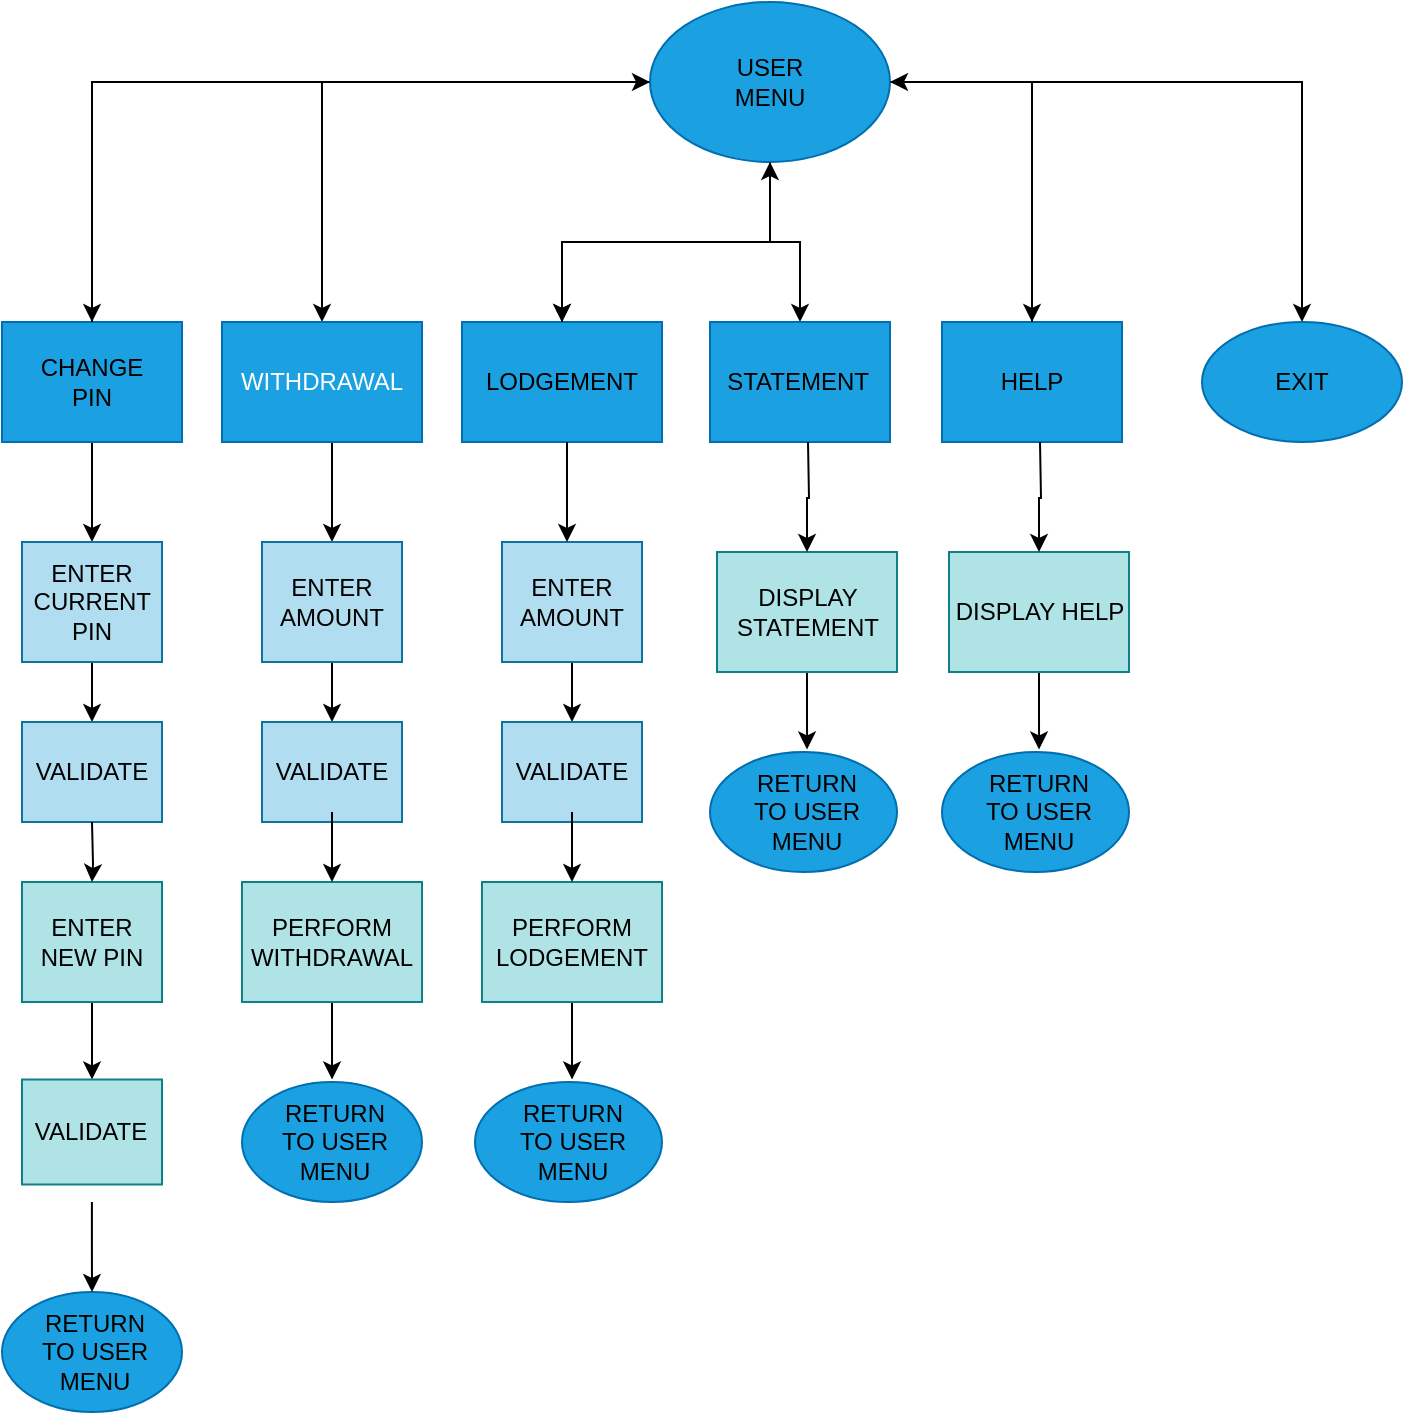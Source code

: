 <mxfile>
    <diagram id="5lt3bvV30V9F4hI_YbiB" name="Page-1">
        <mxGraphModel dx="834" dy="528" grid="1" gridSize="10" guides="1" tooltips="1" connect="1" arrows="1" fold="1" page="1" pageScale="1" pageWidth="827" pageHeight="1169" math="0" shadow="0">
            <root>
                <mxCell id="0"/>
                <mxCell id="1" parent="0"/>
                <mxCell id="90" value="" style="ellipse;whiteSpace=wrap;html=1;rounded=0;fontColor=#ffffff;fillColor=#1ba1e2;strokeColor=#006EAF;" vertex="1" parent="1">
                    <mxGeometry x="150" y="560" width="90" height="60" as="geometry"/>
                </mxCell>
                <mxCell id="8" value="" style="edgeStyle=orthogonalEdgeStyle;rounded=0;orthogonalLoop=1;jettySize=auto;html=1;" edge="1" parent="1" source="2" target="7">
                    <mxGeometry relative="1" as="geometry"/>
                </mxCell>
                <mxCell id="10" value="" style="edgeStyle=orthogonalEdgeStyle;rounded=0;orthogonalLoop=1;jettySize=auto;html=1;" edge="1" parent="1" source="2" target="9">
                    <mxGeometry relative="1" as="geometry"/>
                </mxCell>
                <mxCell id="12" value="" style="edgeStyle=orthogonalEdgeStyle;rounded=0;orthogonalLoop=1;jettySize=auto;html=1;" edge="1" parent="1" source="2" target="11">
                    <mxGeometry relative="1" as="geometry"/>
                </mxCell>
                <mxCell id="13" value="" style="edgeStyle=orthogonalEdgeStyle;rounded=0;orthogonalLoop=1;jettySize=auto;html=1;" edge="1" parent="1" source="2" target="11">
                    <mxGeometry relative="1" as="geometry"/>
                </mxCell>
                <mxCell id="15" value="" style="edgeStyle=orthogonalEdgeStyle;rounded=0;orthogonalLoop=1;jettySize=auto;html=1;" edge="1" parent="1" source="2" target="14">
                    <mxGeometry relative="1" as="geometry"/>
                </mxCell>
                <mxCell id="21" value="" style="edgeStyle=orthogonalEdgeStyle;rounded=0;orthogonalLoop=1;jettySize=auto;html=1;" edge="1" parent="1" source="2" target="20">
                    <mxGeometry relative="1" as="geometry"/>
                </mxCell>
                <mxCell id="28" value="" style="edgeStyle=orthogonalEdgeStyle;rounded=0;orthogonalLoop=1;jettySize=auto;html=1;" edge="1" parent="1" source="2" target="27">
                    <mxGeometry relative="1" as="geometry"/>
                </mxCell>
                <mxCell id="2" value="" style="ellipse;whiteSpace=wrap;html=1;fillColor=#1ba1e2;strokeColor=#006EAF;fontColor=#ffffff;" vertex="1" parent="1">
                    <mxGeometry x="354" y="20" width="120" height="80" as="geometry"/>
                </mxCell>
                <mxCell id="3" value="USER MENU" style="text;html=1;strokeColor=none;fillColor=none;align=center;verticalAlign=middle;whiteSpace=wrap;rounded=0;" vertex="1" parent="1">
                    <mxGeometry x="394" y="50" width="40" height="20" as="geometry"/>
                </mxCell>
                <mxCell id="38" value="" style="edgeStyle=orthogonalEdgeStyle;rounded=0;orthogonalLoop=1;jettySize=auto;html=1;" edge="1" parent="1" source="7" target="37">
                    <mxGeometry relative="1" as="geometry"/>
                </mxCell>
                <mxCell id="7" value="" style="whiteSpace=wrap;html=1;fontColor=#ffffff;strokeColor=#006EAF;fillColor=#1ba1e2;" vertex="1" parent="1">
                    <mxGeometry x="30" y="180" width="90" height="60" as="geometry"/>
                </mxCell>
                <mxCell id="89" value="" style="edgeStyle=orthogonalEdgeStyle;rounded=0;orthogonalLoop=1;jettySize=auto;html=1;fontColor=#000000;entryX=0.5;entryY=0;entryDx=0;entryDy=0;" edge="1" parent="1" source="9" target="72">
                    <mxGeometry relative="1" as="geometry">
                        <Array as="points">
                            <mxPoint x="200" y="240"/>
                            <mxPoint x="200" y="240"/>
                        </Array>
                    </mxGeometry>
                </mxCell>
                <mxCell id="9" value="WITHDRAWAL" style="whiteSpace=wrap;html=1;fontColor=#ffffff;strokeColor=#006EAF;fillColor=#1ba1e2;" vertex="1" parent="1">
                    <mxGeometry x="140" y="180" width="100" height="60" as="geometry"/>
                </mxCell>
                <mxCell id="11" value="" style="whiteSpace=wrap;html=1;fontColor=#ffffff;strokeColor=#006EAF;fillColor=#1ba1e2;" vertex="1" parent="1">
                    <mxGeometry x="260" y="180" width="100" height="60" as="geometry"/>
                </mxCell>
                <mxCell id="14" value="" style="whiteSpace=wrap;html=1;fontColor=#ffffff;strokeColor=#006EAF;fillColor=#1ba1e2;" vertex="1" parent="1">
                    <mxGeometry x="384" y="180" width="90" height="60" as="geometry"/>
                </mxCell>
                <mxCell id="31" value="" style="edgeStyle=orthogonalEdgeStyle;rounded=0;orthogonalLoop=1;jettySize=auto;html=1;entryX=0;entryY=0.5;entryDx=0;entryDy=0;" edge="1" parent="1" target="2">
                    <mxGeometry relative="1" as="geometry">
                        <mxPoint x="75" y="180" as="sourcePoint"/>
                        <mxPoint x="350" y="60" as="targetPoint"/>
                        <Array as="points">
                            <mxPoint x="75" y="60"/>
                        </Array>
                    </mxGeometry>
                </mxCell>
                <mxCell id="16" value="CHANGE PIN" style="text;html=1;strokeColor=none;fillColor=none;align=center;verticalAlign=middle;whiteSpace=wrap;rounded=0;" vertex="1" parent="1">
                    <mxGeometry x="55" y="190" width="40" height="40" as="geometry"/>
                </mxCell>
                <mxCell id="33" value="" style="edgeStyle=orthogonalEdgeStyle;rounded=0;orthogonalLoop=1;jettySize=auto;html=1;entryX=0.5;entryY=1;entryDx=0;entryDy=0;" edge="1" parent="1" target="2">
                    <mxGeometry relative="1" as="geometry">
                        <mxPoint x="310" y="180" as="sourcePoint"/>
                        <mxPoint x="310" y="140" as="targetPoint"/>
                        <Array as="points">
                            <mxPoint x="310" y="140"/>
                            <mxPoint x="414" y="140"/>
                        </Array>
                    </mxGeometry>
                </mxCell>
                <mxCell id="18" value="LODGEMENT" style="text;html=1;strokeColor=none;fillColor=none;align=center;verticalAlign=middle;whiteSpace=wrap;rounded=0;" vertex="1" parent="1">
                    <mxGeometry x="290" y="200" width="40" height="20" as="geometry"/>
                </mxCell>
                <mxCell id="19" value="STATEMENT" style="text;html=1;strokeColor=none;fillColor=none;align=center;verticalAlign=middle;whiteSpace=wrap;rounded=0;" vertex="1" parent="1">
                    <mxGeometry x="408" y="200" width="40" height="20" as="geometry"/>
                </mxCell>
                <mxCell id="20" value="" style="whiteSpace=wrap;html=1;fontColor=#ffffff;strokeColor=#006EAF;fillColor=#1ba1e2;" vertex="1" parent="1">
                    <mxGeometry x="500" y="180" width="90" height="60" as="geometry"/>
                </mxCell>
                <mxCell id="36" value="" style="edgeStyle=orthogonalEdgeStyle;rounded=0;orthogonalLoop=1;jettySize=auto;html=1;entryX=1;entryY=0.5;entryDx=0;entryDy=0;" edge="1" parent="1" target="2">
                    <mxGeometry relative="1" as="geometry">
                        <mxPoint x="545" y="180" as="sourcePoint"/>
                        <mxPoint x="480" y="60" as="targetPoint"/>
                        <Array as="points">
                            <mxPoint x="545" y="60"/>
                        </Array>
                    </mxGeometry>
                </mxCell>
                <mxCell id="23" value="HELP" style="text;html=1;strokeColor=none;fillColor=none;align=center;verticalAlign=middle;whiteSpace=wrap;rounded=0;" vertex="1" parent="1">
                    <mxGeometry x="525" y="200" width="40" height="20" as="geometry"/>
                </mxCell>
                <mxCell id="27" value="" style="ellipse;whiteSpace=wrap;html=1;fontColor=#ffffff;strokeColor=#006EAF;fillColor=#1ba1e2;" vertex="1" parent="1">
                    <mxGeometry x="630" y="180" width="100" height="60" as="geometry"/>
                </mxCell>
                <mxCell id="29" value="EXIT" style="text;html=1;strokeColor=none;fillColor=none;align=center;verticalAlign=middle;whiteSpace=wrap;rounded=0;" vertex="1" parent="1">
                    <mxGeometry x="660" y="200" width="40" height="20" as="geometry"/>
                </mxCell>
                <mxCell id="41" value="" style="edgeStyle=orthogonalEdgeStyle;rounded=0;orthogonalLoop=1;jettySize=auto;html=1;fontColor=#000000;" edge="1" parent="1" source="37" target="40">
                    <mxGeometry relative="1" as="geometry"/>
                </mxCell>
                <mxCell id="37" value="" style="whiteSpace=wrap;html=1;strokeColor=#10739e;fillColor=#b1ddf0;" vertex="1" parent="1">
                    <mxGeometry x="40" y="290" width="70" height="60" as="geometry"/>
                </mxCell>
                <mxCell id="39" value="ENTER CURRENT PIN" style="text;html=1;strokeColor=none;fillColor=none;align=center;verticalAlign=middle;whiteSpace=wrap;rounded=0;fontColor=#000000;" vertex="1" parent="1">
                    <mxGeometry x="55" y="300" width="40" height="40" as="geometry"/>
                </mxCell>
                <mxCell id="57" value="" style="group" vertex="1" connectable="0" parent="1">
                    <mxGeometry x="40" y="380" width="80" height="50" as="geometry"/>
                </mxCell>
                <mxCell id="40" value="" style="whiteSpace=wrap;html=1;strokeColor=#10739e;fillColor=#b1ddf0;" vertex="1" parent="57">
                    <mxGeometry width="70" height="50" as="geometry"/>
                </mxCell>
                <mxCell id="42" value="VALIDATE" style="text;html=1;strokeColor=none;fillColor=none;align=center;verticalAlign=middle;whiteSpace=wrap;rounded=0;fontColor=#000000;" vertex="1" parent="57">
                    <mxGeometry x="15" y="5" width="40" height="40" as="geometry"/>
                </mxCell>
                <mxCell id="66" value="" style="edgeStyle=orthogonalEdgeStyle;rounded=0;orthogonalLoop=1;jettySize=auto;html=1;fontColor=#000000;" edge="1" parent="1" source="59" target="65">
                    <mxGeometry relative="1" as="geometry"/>
                </mxCell>
                <mxCell id="59" value="ENTER&lt;br&gt;NEW PIN" style="whiteSpace=wrap;html=1;rounded=0;fillColor=#b0e3e6;strokeColor=#0e8088;fontColor=#000000;" vertex="1" parent="1">
                    <mxGeometry x="40" y="460" width="70" height="60" as="geometry"/>
                </mxCell>
                <mxCell id="60" value="" style="edgeStyle=orthogonalEdgeStyle;rounded=0;orthogonalLoop=1;jettySize=auto;html=1;fontColor=#000000;" edge="1" parent="1" target="59">
                    <mxGeometry relative="1" as="geometry">
                        <mxPoint x="75" y="430" as="sourcePoint"/>
                    </mxGeometry>
                </mxCell>
                <mxCell id="67" value="" style="group" vertex="1" connectable="0" parent="1">
                    <mxGeometry x="40" y="550" width="80" height="70" as="geometry"/>
                </mxCell>
                <mxCell id="65" value="" style="whiteSpace=wrap;html=1;rounded=0;fontColor=#000000;strokeColor=#0e8088;fillColor=#b0e3e6;" vertex="1" parent="67">
                    <mxGeometry y="8.75" width="70" height="52.5" as="geometry"/>
                </mxCell>
                <mxCell id="63" value="VALIDATE" style="text;html=1;strokeColor=none;fillColor=none;align=center;verticalAlign=middle;whiteSpace=wrap;rounded=0;fontColor=#000000;" vertex="1" parent="67">
                    <mxGeometry x="23.333" width="23.333" height="70" as="geometry"/>
                </mxCell>
                <mxCell id="68" value="" style="ellipse;whiteSpace=wrap;html=1;rounded=0;fontColor=#ffffff;fillColor=#1ba1e2;strokeColor=#006EAF;" vertex="1" parent="1">
                    <mxGeometry x="30" y="665" width="90" height="60" as="geometry"/>
                </mxCell>
                <mxCell id="69" value="" style="edgeStyle=orthogonalEdgeStyle;rounded=0;orthogonalLoop=1;jettySize=auto;html=1;fontColor=#000000;" edge="1" parent="1" source="63" target="68">
                    <mxGeometry relative="1" as="geometry"/>
                </mxCell>
                <mxCell id="70" value="RETURN TO USER MENU" style="text;html=1;strokeColor=none;fillColor=none;align=center;verticalAlign=middle;whiteSpace=wrap;rounded=0;" vertex="1" parent="1">
                    <mxGeometry x="43" y="685" width="67" height="20" as="geometry"/>
                </mxCell>
                <mxCell id="71" value="" style="edgeStyle=orthogonalEdgeStyle;rounded=0;orthogonalLoop=1;jettySize=auto;html=1;fontColor=#000000;" edge="1" parent="1" source="72" target="75">
                    <mxGeometry relative="1" as="geometry"/>
                </mxCell>
                <mxCell id="72" value="" style="whiteSpace=wrap;html=1;strokeColor=#10739e;fillColor=#b1ddf0;" vertex="1" parent="1">
                    <mxGeometry x="160" y="290" width="70" height="60" as="geometry"/>
                </mxCell>
                <mxCell id="73" value="ENTER AMOUNT" style="text;html=1;strokeColor=none;fillColor=none;align=center;verticalAlign=middle;whiteSpace=wrap;rounded=0;fontColor=#000000;" vertex="1" parent="1">
                    <mxGeometry x="175" y="300" width="40" height="40" as="geometry"/>
                </mxCell>
                <mxCell id="74" value="" style="group" vertex="1" connectable="0" parent="1">
                    <mxGeometry x="160" y="380" width="80" height="50" as="geometry"/>
                </mxCell>
                <mxCell id="75" value="" style="whiteSpace=wrap;html=1;strokeColor=#10739e;fillColor=#b1ddf0;" vertex="1" parent="74">
                    <mxGeometry width="70" height="50" as="geometry"/>
                </mxCell>
                <mxCell id="76" value="VALIDATE" style="text;html=1;strokeColor=none;fillColor=none;align=center;verticalAlign=middle;whiteSpace=wrap;rounded=0;fontColor=#000000;" vertex="1" parent="74">
                    <mxGeometry x="15" y="5" width="40" height="40" as="geometry"/>
                </mxCell>
                <mxCell id="77" value="" style="edgeStyle=orthogonalEdgeStyle;rounded=0;orthogonalLoop=1;jettySize=auto;html=1;fontColor=#000000;" edge="1" parent="1" source="78">
                    <mxGeometry relative="1" as="geometry">
                        <mxPoint x="195.029" y="558.75" as="targetPoint"/>
                    </mxGeometry>
                </mxCell>
                <mxCell id="78" value="PERFORM&lt;br&gt;WITHDRAWAL" style="whiteSpace=wrap;html=1;rounded=0;fillColor=#b0e3e6;strokeColor=#0e8088;fontColor=#000000;" vertex="1" parent="1">
                    <mxGeometry x="150" y="460" width="90" height="60" as="geometry"/>
                </mxCell>
                <mxCell id="79" value="" style="edgeStyle=orthogonalEdgeStyle;rounded=0;orthogonalLoop=1;jettySize=auto;html=1;fontColor=#000000;" edge="1" parent="1" source="76" target="78">
                    <mxGeometry relative="1" as="geometry"/>
                </mxCell>
                <mxCell id="84" value="RETURN TO USER MENU" style="text;html=1;strokeColor=none;fillColor=none;align=center;verticalAlign=middle;whiteSpace=wrap;rounded=0;" vertex="1" parent="1">
                    <mxGeometry x="163" y="580" width="67" height="20" as="geometry"/>
                </mxCell>
                <mxCell id="96" value="" style="ellipse;whiteSpace=wrap;html=1;rounded=0;fontColor=#ffffff;fillColor=#1ba1e2;strokeColor=#006EAF;" vertex="1" parent="1">
                    <mxGeometry x="266.5" y="560" width="93.5" height="60" as="geometry"/>
                </mxCell>
                <mxCell id="97" value="" style="edgeStyle=orthogonalEdgeStyle;rounded=0;orthogonalLoop=1;jettySize=auto;html=1;fontColor=#000000;" edge="1" parent="1" source="98" target="101">
                    <mxGeometry relative="1" as="geometry"/>
                </mxCell>
                <mxCell id="98" value="" style="whiteSpace=wrap;html=1;strokeColor=#10739e;fillColor=#b1ddf0;" vertex="1" parent="1">
                    <mxGeometry x="280" y="290" width="70" height="60" as="geometry"/>
                </mxCell>
                <mxCell id="99" value="ENTER AMOUNT" style="text;html=1;strokeColor=none;fillColor=none;align=center;verticalAlign=middle;whiteSpace=wrap;rounded=0;fontColor=#000000;" vertex="1" parent="1">
                    <mxGeometry x="295" y="300" width="40" height="40" as="geometry"/>
                </mxCell>
                <mxCell id="100" value="" style="group" vertex="1" connectable="0" parent="1">
                    <mxGeometry x="280" y="380" width="80" height="50" as="geometry"/>
                </mxCell>
                <mxCell id="101" value="" style="whiteSpace=wrap;html=1;strokeColor=#10739e;fillColor=#b1ddf0;" vertex="1" parent="100">
                    <mxGeometry width="70" height="50" as="geometry"/>
                </mxCell>
                <mxCell id="102" value="VALIDATE" style="text;html=1;strokeColor=none;fillColor=none;align=center;verticalAlign=middle;whiteSpace=wrap;rounded=0;fontColor=#000000;" vertex="1" parent="100">
                    <mxGeometry x="15" y="5" width="40" height="40" as="geometry"/>
                </mxCell>
                <mxCell id="103" value="" style="edgeStyle=orthogonalEdgeStyle;rounded=0;orthogonalLoop=1;jettySize=auto;html=1;fontColor=#000000;" edge="1" parent="1" source="104">
                    <mxGeometry relative="1" as="geometry">
                        <mxPoint x="315.029" y="558.75" as="targetPoint"/>
                    </mxGeometry>
                </mxCell>
                <mxCell id="104" value="PERFORM&lt;br&gt;LODGEMENT" style="whiteSpace=wrap;html=1;rounded=0;fillColor=#b0e3e6;strokeColor=#0e8088;fontColor=#000000;" vertex="1" parent="1">
                    <mxGeometry x="270" y="460" width="90" height="60" as="geometry"/>
                </mxCell>
                <mxCell id="105" value="" style="edgeStyle=orthogonalEdgeStyle;rounded=0;orthogonalLoop=1;jettySize=auto;html=1;fontColor=#000000;" edge="1" parent="1" source="102" target="104">
                    <mxGeometry relative="1" as="geometry"/>
                </mxCell>
                <mxCell id="106" value="RETURN TO USER MENU" style="text;html=1;strokeColor=none;fillColor=none;align=center;verticalAlign=middle;whiteSpace=wrap;rounded=0;" vertex="1" parent="1">
                    <mxGeometry x="281.5" y="580" width="67" height="20" as="geometry"/>
                </mxCell>
                <mxCell id="107" style="edgeStyle=orthogonalEdgeStyle;rounded=0;orthogonalLoop=1;jettySize=auto;html=1;exitX=0.5;exitY=1;exitDx=0;exitDy=0;fontColor=#000000;" edge="1" parent="1" source="106" target="106">
                    <mxGeometry relative="1" as="geometry"/>
                </mxCell>
                <mxCell id="108" value="" style="edgeStyle=orthogonalEdgeStyle;rounded=0;orthogonalLoop=1;jettySize=auto;html=1;fontColor=#000000;entryX=0.5;entryY=0;entryDx=0;entryDy=0;" edge="1" parent="1">
                    <mxGeometry relative="1" as="geometry">
                        <mxPoint x="312.5" y="240" as="sourcePoint"/>
                        <mxPoint x="312.5" y="290" as="targetPoint"/>
                        <Array as="points">
                            <mxPoint x="313" y="240"/>
                        </Array>
                    </mxGeometry>
                </mxCell>
                <mxCell id="109" value="" style="ellipse;whiteSpace=wrap;html=1;rounded=0;fontColor=#ffffff;fillColor=#1ba1e2;strokeColor=#006EAF;" vertex="1" parent="1">
                    <mxGeometry x="384" y="395" width="93.5" height="60" as="geometry"/>
                </mxCell>
                <mxCell id="110" value="" style="edgeStyle=orthogonalEdgeStyle;rounded=0;orthogonalLoop=1;jettySize=auto;html=1;fontColor=#000000;" edge="1" parent="1" source="111">
                    <mxGeometry relative="1" as="geometry">
                        <mxPoint x="432.529" y="393.75" as="targetPoint"/>
                    </mxGeometry>
                </mxCell>
                <mxCell id="111" value="DISPLAY STATEMENT" style="whiteSpace=wrap;html=1;rounded=0;fillColor=#b0e3e6;strokeColor=#0e8088;fontColor=#000000;" vertex="1" parent="1">
                    <mxGeometry x="387.5" y="295" width="90" height="60" as="geometry"/>
                </mxCell>
                <mxCell id="112" value="" style="edgeStyle=orthogonalEdgeStyle;rounded=0;orthogonalLoop=1;jettySize=auto;html=1;fontColor=#000000;" edge="1" parent="1" target="111">
                    <mxGeometry relative="1" as="geometry">
                        <mxPoint x="433" y="240" as="sourcePoint"/>
                    </mxGeometry>
                </mxCell>
                <mxCell id="113" value="RETURN TO USER MENU" style="text;html=1;strokeColor=none;fillColor=none;align=center;verticalAlign=middle;whiteSpace=wrap;rounded=0;" vertex="1" parent="1">
                    <mxGeometry x="399" y="415" width="67" height="20" as="geometry"/>
                </mxCell>
                <mxCell id="114" style="edgeStyle=orthogonalEdgeStyle;rounded=0;orthogonalLoop=1;jettySize=auto;html=1;exitX=0.5;exitY=1;exitDx=0;exitDy=0;fontColor=#000000;" edge="1" parent="1" source="113" target="113">
                    <mxGeometry relative="1" as="geometry"/>
                </mxCell>
                <mxCell id="115" value="" style="ellipse;whiteSpace=wrap;html=1;rounded=0;fontColor=#ffffff;fillColor=#1ba1e2;strokeColor=#006EAF;" vertex="1" parent="1">
                    <mxGeometry x="500" y="395" width="93.5" height="60" as="geometry"/>
                </mxCell>
                <mxCell id="116" value="" style="edgeStyle=orthogonalEdgeStyle;rounded=0;orthogonalLoop=1;jettySize=auto;html=1;fontColor=#000000;" edge="1" parent="1" source="117">
                    <mxGeometry relative="1" as="geometry">
                        <mxPoint x="548.529" y="393.75" as="targetPoint"/>
                    </mxGeometry>
                </mxCell>
                <mxCell id="117" value="DISPLAY HELP" style="whiteSpace=wrap;html=1;rounded=0;fillColor=#b0e3e6;strokeColor=#0e8088;fontColor=#000000;" vertex="1" parent="1">
                    <mxGeometry x="503.5" y="295" width="90" height="60" as="geometry"/>
                </mxCell>
                <mxCell id="118" value="" style="edgeStyle=orthogonalEdgeStyle;rounded=0;orthogonalLoop=1;jettySize=auto;html=1;fontColor=#000000;" edge="1" parent="1" target="117">
                    <mxGeometry relative="1" as="geometry">
                        <mxPoint x="549" y="240" as="sourcePoint"/>
                    </mxGeometry>
                </mxCell>
                <mxCell id="119" value="RETURN TO USER MENU" style="text;html=1;strokeColor=none;fillColor=none;align=center;verticalAlign=middle;whiteSpace=wrap;rounded=0;" vertex="1" parent="1">
                    <mxGeometry x="515" y="415" width="67" height="20" as="geometry"/>
                </mxCell>
                <mxCell id="120" style="edgeStyle=orthogonalEdgeStyle;rounded=0;orthogonalLoop=1;jettySize=auto;html=1;exitX=0.5;exitY=1;exitDx=0;exitDy=0;fontColor=#000000;" edge="1" parent="1" source="119" target="119">
                    <mxGeometry relative="1" as="geometry"/>
                </mxCell>
            </root>
        </mxGraphModel>
    </diagram>
</mxfile>